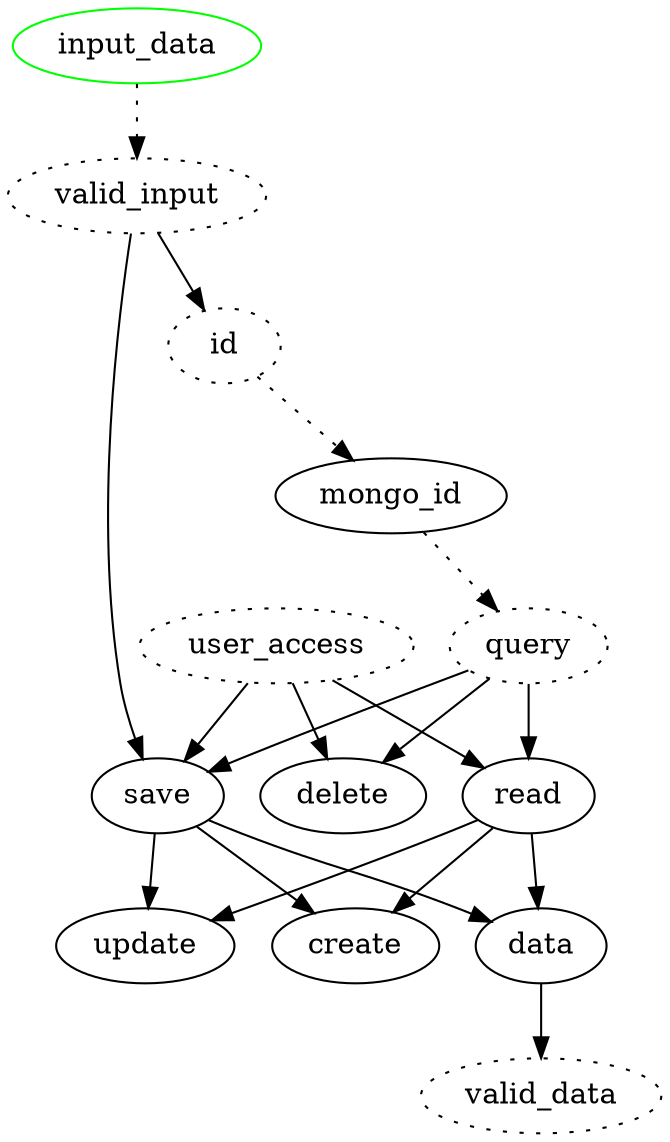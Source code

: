 digraph {
	input_data [color=green];
	id [style=dotted];
	valid_input [style=dotted];
	query [style=dotted];
	valid_data [style=dotted];
	user_access [style=dotted];
	input_data -> valid_input[style=dotted];
	id -> mongo_id[style=dotted];
	mongo_id -> query[style=dotted];
	valid_input -> id;
	valid_input -> save;
	user_access -> save;
	query -> save;
	user_access -> read;
	query -> read;
	read -> update;
	save -> create;
	read -> create;
	save -> update;
	query -> delete;
	user_access -> delete;
	save -> data;
	read -> data;
	data -> valid_data;
}